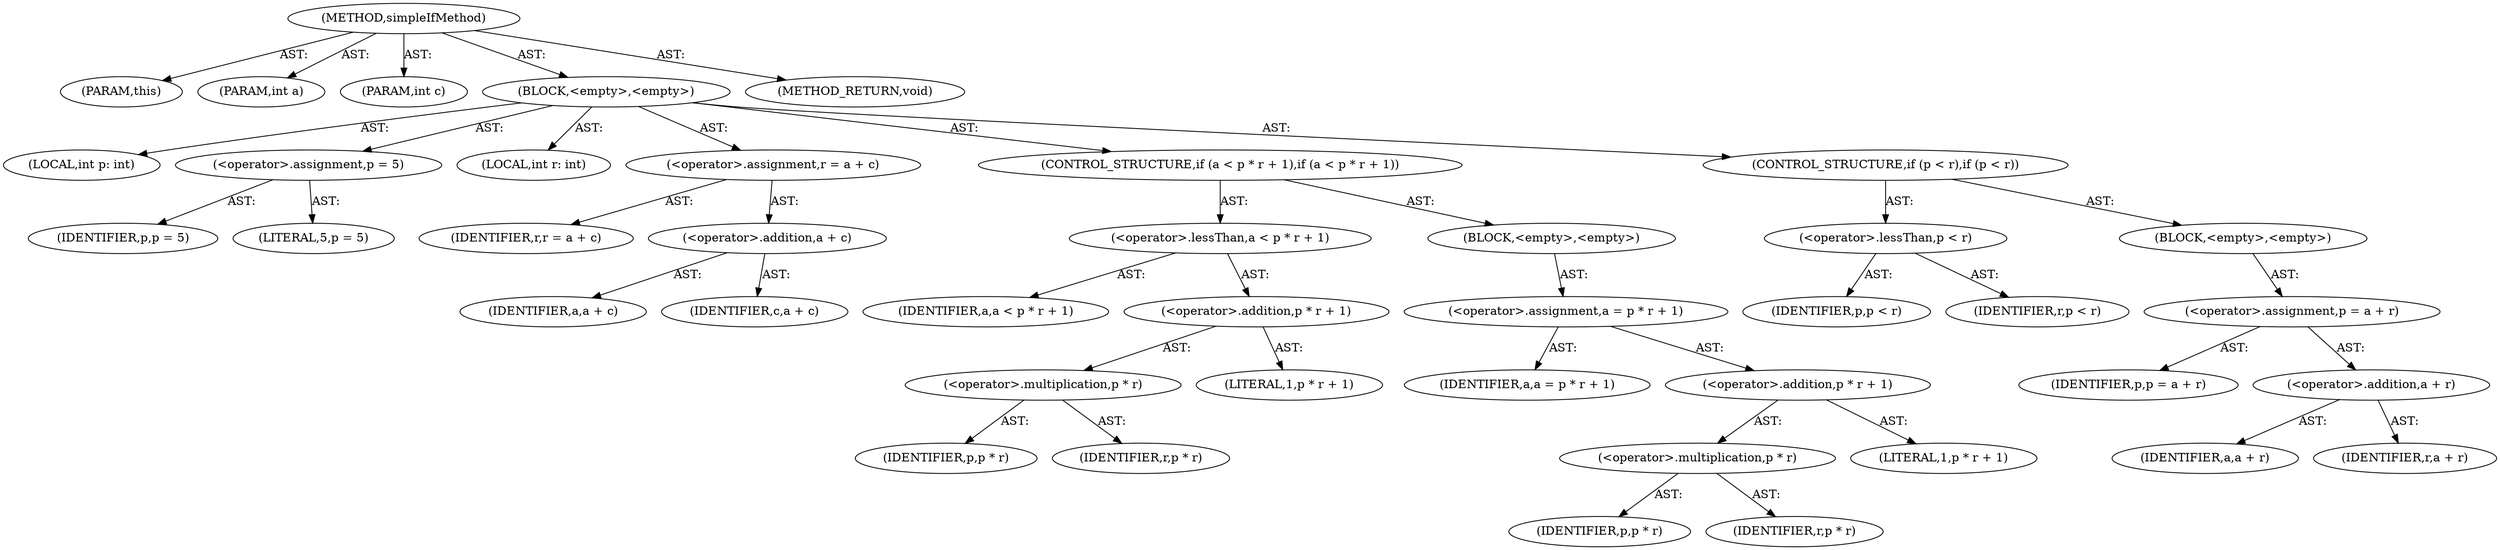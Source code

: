 digraph "simpleIfMethod" {  
"1000101" [label = "(METHOD,simpleIfMethod)" ]
"1000102" [label = "(PARAM,this)" ]
"1000103" [label = "(PARAM,int a)" ]
"1000104" [label = "(PARAM,int c)" ]
"1000105" [label = "(BLOCK,<empty>,<empty>)" ]
"1000106" [label = "(LOCAL,int p: int)" ]
"1000107" [label = "(<operator>.assignment,p = 5)" ]
"1000108" [label = "(IDENTIFIER,p,p = 5)" ]
"1000109" [label = "(LITERAL,5,p = 5)" ]
"1000110" [label = "(LOCAL,int r: int)" ]
"1000111" [label = "(<operator>.assignment,r = a + c)" ]
"1000112" [label = "(IDENTIFIER,r,r = a + c)" ]
"1000113" [label = "(<operator>.addition,a + c)" ]
"1000114" [label = "(IDENTIFIER,a,a + c)" ]
"1000115" [label = "(IDENTIFIER,c,a + c)" ]
"1000116" [label = "(CONTROL_STRUCTURE,if (a < p * r + 1),if (a < p * r + 1))" ]
"1000117" [label = "(<operator>.lessThan,a < p * r + 1)" ]
"1000118" [label = "(IDENTIFIER,a,a < p * r + 1)" ]
"1000119" [label = "(<operator>.addition,p * r + 1)" ]
"1000120" [label = "(<operator>.multiplication,p * r)" ]
"1000121" [label = "(IDENTIFIER,p,p * r)" ]
"1000122" [label = "(IDENTIFIER,r,p * r)" ]
"1000123" [label = "(LITERAL,1,p * r + 1)" ]
"1000124" [label = "(BLOCK,<empty>,<empty>)" ]
"1000125" [label = "(<operator>.assignment,a = p * r + 1)" ]
"1000126" [label = "(IDENTIFIER,a,a = p * r + 1)" ]
"1000127" [label = "(<operator>.addition,p * r + 1)" ]
"1000128" [label = "(<operator>.multiplication,p * r)" ]
"1000129" [label = "(IDENTIFIER,p,p * r)" ]
"1000130" [label = "(IDENTIFIER,r,p * r)" ]
"1000131" [label = "(LITERAL,1,p * r + 1)" ]
"1000132" [label = "(CONTROL_STRUCTURE,if (p < r),if (p < r))" ]
"1000133" [label = "(<operator>.lessThan,p < r)" ]
"1000134" [label = "(IDENTIFIER,p,p < r)" ]
"1000135" [label = "(IDENTIFIER,r,p < r)" ]
"1000136" [label = "(BLOCK,<empty>,<empty>)" ]
"1000137" [label = "(<operator>.assignment,p = a + r)" ]
"1000138" [label = "(IDENTIFIER,p,p = a + r)" ]
"1000139" [label = "(<operator>.addition,a + r)" ]
"1000140" [label = "(IDENTIFIER,a,a + r)" ]
"1000141" [label = "(IDENTIFIER,r,a + r)" ]
"1000142" [label = "(METHOD_RETURN,void)" ]
  "1000101" -> "1000102"  [ label = "AST: "] 
  "1000101" -> "1000103"  [ label = "AST: "] 
  "1000101" -> "1000104"  [ label = "AST: "] 
  "1000101" -> "1000105"  [ label = "AST: "] 
  "1000101" -> "1000142"  [ label = "AST: "] 
  "1000105" -> "1000106"  [ label = "AST: "] 
  "1000105" -> "1000107"  [ label = "AST: "] 
  "1000105" -> "1000110"  [ label = "AST: "] 
  "1000105" -> "1000111"  [ label = "AST: "] 
  "1000105" -> "1000116"  [ label = "AST: "] 
  "1000105" -> "1000132"  [ label = "AST: "] 
  "1000107" -> "1000108"  [ label = "AST: "] 
  "1000107" -> "1000109"  [ label = "AST: "] 
  "1000111" -> "1000112"  [ label = "AST: "] 
  "1000111" -> "1000113"  [ label = "AST: "] 
  "1000113" -> "1000114"  [ label = "AST: "] 
  "1000113" -> "1000115"  [ label = "AST: "] 
  "1000116" -> "1000117"  [ label = "AST: "] 
  "1000116" -> "1000124"  [ label = "AST: "] 
  "1000117" -> "1000118"  [ label = "AST: "] 
  "1000117" -> "1000119"  [ label = "AST: "] 
  "1000119" -> "1000120"  [ label = "AST: "] 
  "1000119" -> "1000123"  [ label = "AST: "] 
  "1000120" -> "1000121"  [ label = "AST: "] 
  "1000120" -> "1000122"  [ label = "AST: "] 
  "1000124" -> "1000125"  [ label = "AST: "] 
  "1000125" -> "1000126"  [ label = "AST: "] 
  "1000125" -> "1000127"  [ label = "AST: "] 
  "1000127" -> "1000128"  [ label = "AST: "] 
  "1000127" -> "1000131"  [ label = "AST: "] 
  "1000128" -> "1000129"  [ label = "AST: "] 
  "1000128" -> "1000130"  [ label = "AST: "] 
  "1000132" -> "1000133"  [ label = "AST: "] 
  "1000132" -> "1000136"  [ label = "AST: "] 
  "1000133" -> "1000134"  [ label = "AST: "] 
  "1000133" -> "1000135"  [ label = "AST: "] 
  "1000136" -> "1000137"  [ label = "AST: "] 
  "1000137" -> "1000138"  [ label = "AST: "] 
  "1000137" -> "1000139"  [ label = "AST: "] 
  "1000139" -> "1000140"  [ label = "AST: "] 
  "1000139" -> "1000141"  [ label = "AST: "] 
}
